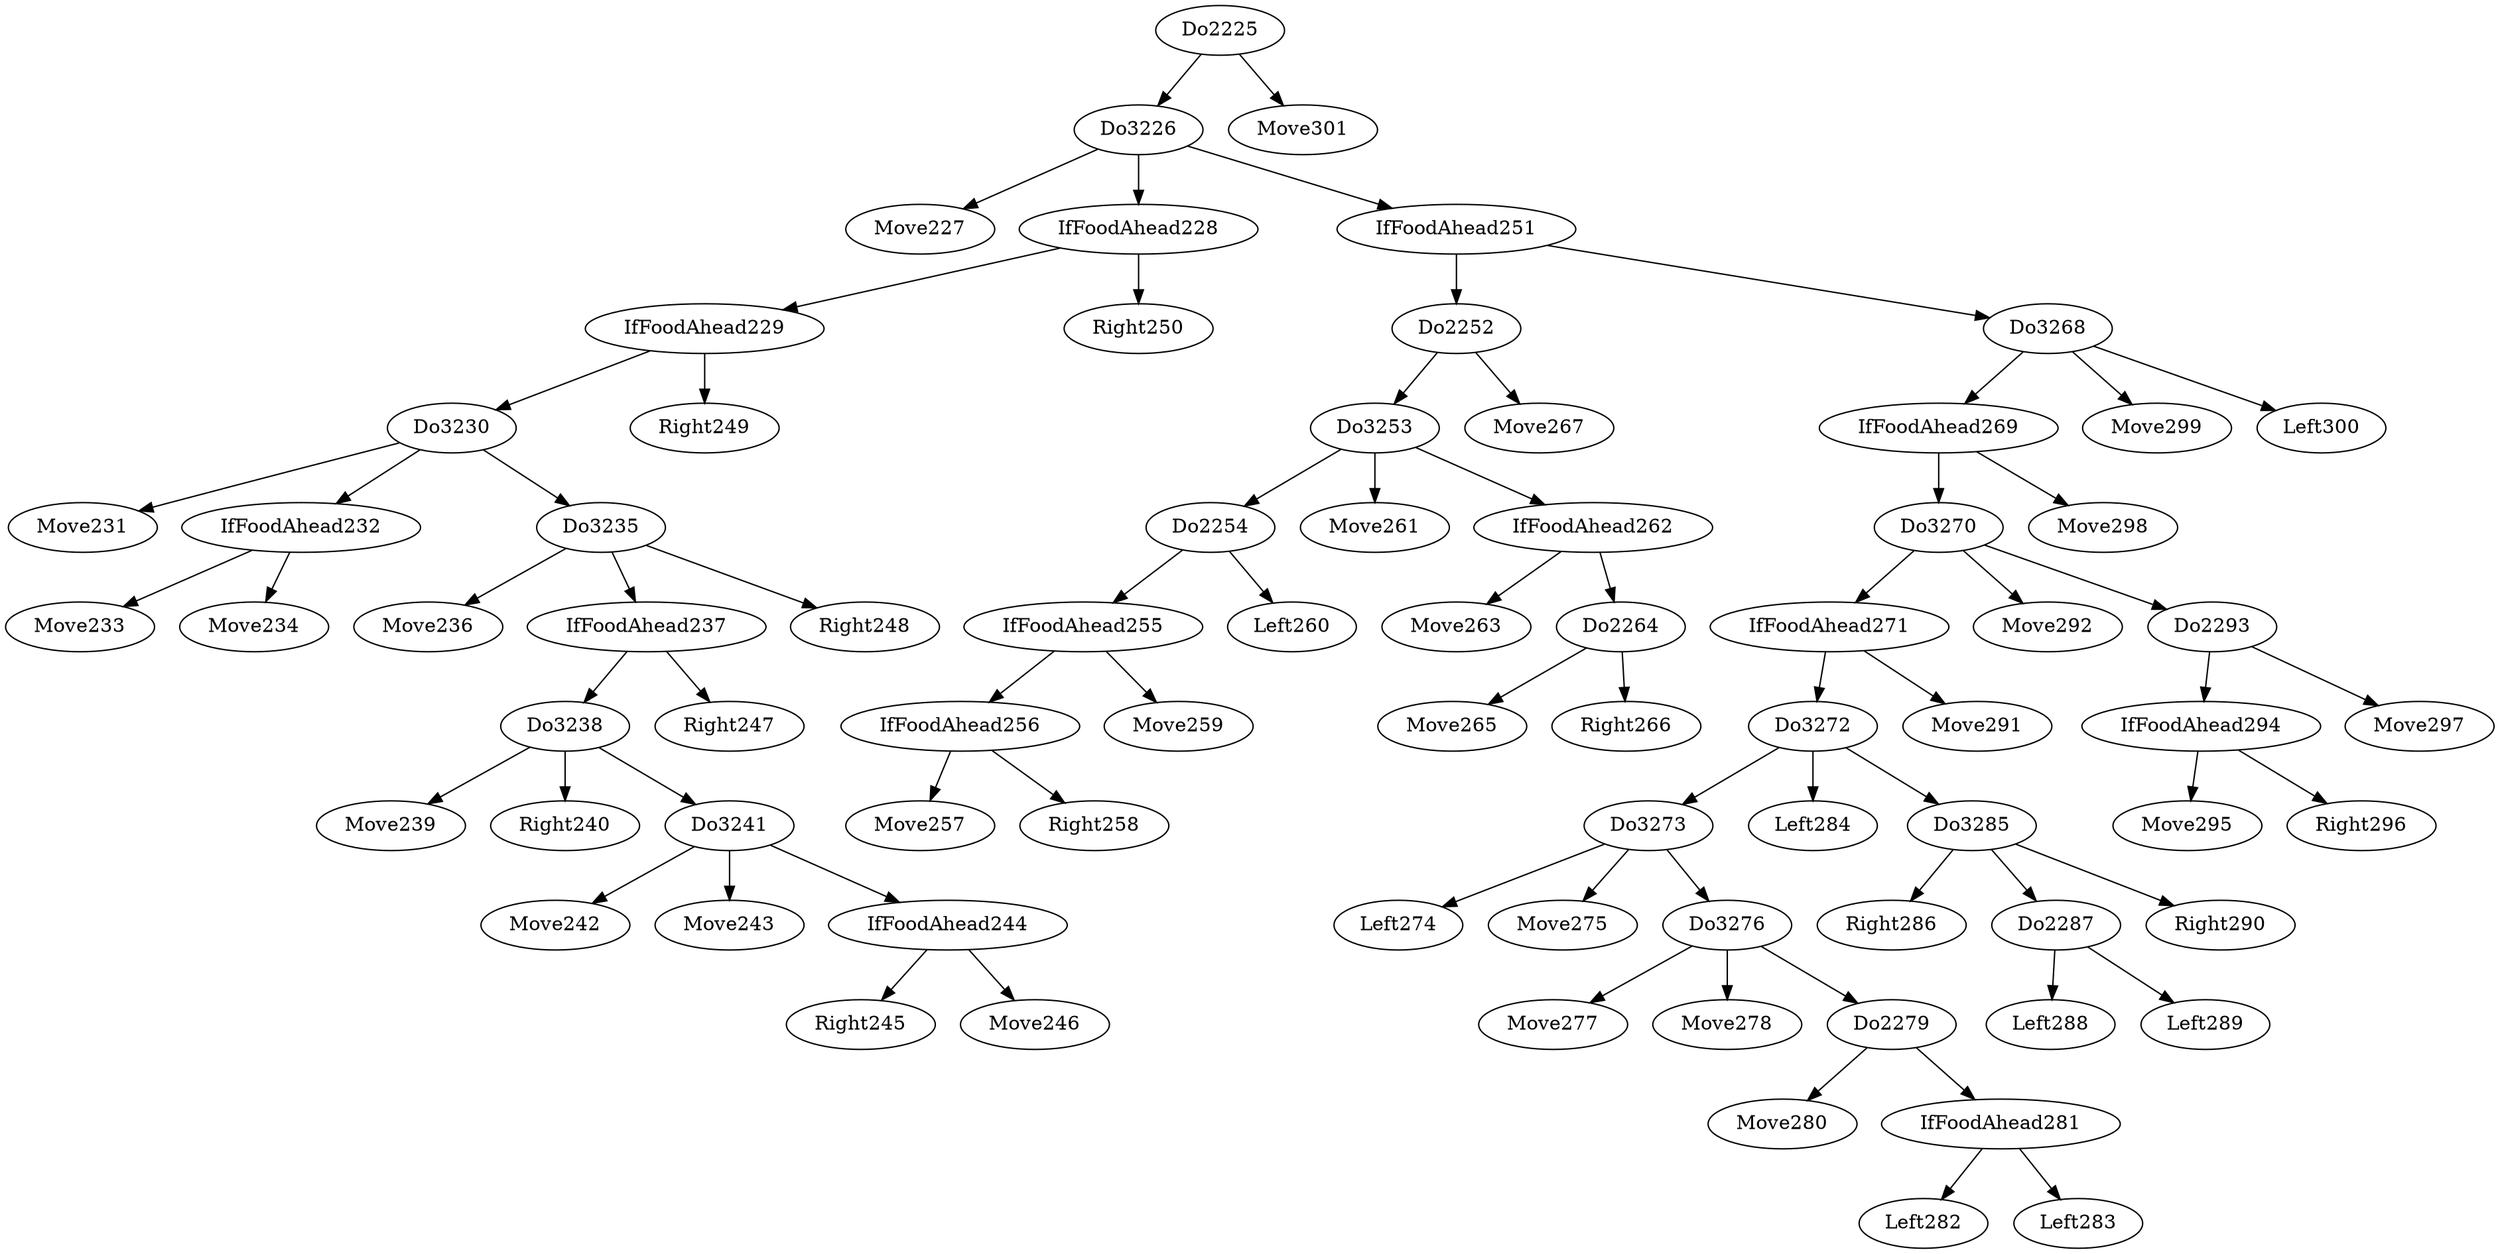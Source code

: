 digraph T {
	Do3226 -> Move227
	Do3230 -> Move231
	IfFoodAhead232 -> Move233
	IfFoodAhead232 -> Move234
	Do3230 -> IfFoodAhead232
	Do3235 -> Move236
	Do3238 -> Move239
	Do3238 -> Right240
	Do3241 -> Move242
	Do3241 -> Move243
	IfFoodAhead244 -> Right245
	IfFoodAhead244 -> Move246
	Do3241 -> IfFoodAhead244
	Do3238 -> Do3241
	IfFoodAhead237 -> Do3238
	IfFoodAhead237 -> Right247
	Do3235 -> IfFoodAhead237
	Do3235 -> Right248
	Do3230 -> Do3235
	IfFoodAhead229 -> Do3230
	IfFoodAhead229 -> Right249
	IfFoodAhead228 -> IfFoodAhead229
	IfFoodAhead228 -> Right250
	Do3226 -> IfFoodAhead228
	IfFoodAhead256 -> Move257
	IfFoodAhead256 -> Right258
	IfFoodAhead255 -> IfFoodAhead256
	IfFoodAhead255 -> Move259
	Do2254 -> IfFoodAhead255
	Do2254 -> Left260
	Do3253 -> Do2254
	Do3253 -> Move261
	IfFoodAhead262 -> Move263
	Do2264 -> Move265
	Do2264 -> Right266
	IfFoodAhead262 -> Do2264
	Do3253 -> IfFoodAhead262
	Do2252 -> Do3253
	Do2252 -> Move267
	IfFoodAhead251 -> Do2252
	Do3273 -> Left274
	Do3273 -> Move275
	Do3276 -> Move277
	Do3276 -> Move278
	Do2279 -> Move280
	IfFoodAhead281 -> Left282
	IfFoodAhead281 -> Left283
	Do2279 -> IfFoodAhead281
	Do3276 -> Do2279
	Do3273 -> Do3276
	Do3272 -> Do3273
	Do3272 -> Left284
	Do3285 -> Right286
	Do2287 -> Left288
	Do2287 -> Left289
	Do3285 -> Do2287
	Do3285 -> Right290
	Do3272 -> Do3285
	IfFoodAhead271 -> Do3272
	IfFoodAhead271 -> Move291
	Do3270 -> IfFoodAhead271
	Do3270 -> Move292
	IfFoodAhead294 -> Move295
	IfFoodAhead294 -> Right296
	Do2293 -> IfFoodAhead294
	Do2293 -> Move297
	Do3270 -> Do2293
	IfFoodAhead269 -> Do3270
	IfFoodAhead269 -> Move298
	Do3268 -> IfFoodAhead269
	Do3268 -> Move299
	Do3268 -> Left300
	IfFoodAhead251 -> Do3268
	Do3226 -> IfFoodAhead251
	Do2225 -> Do3226
	Do2225 -> Move301
}
